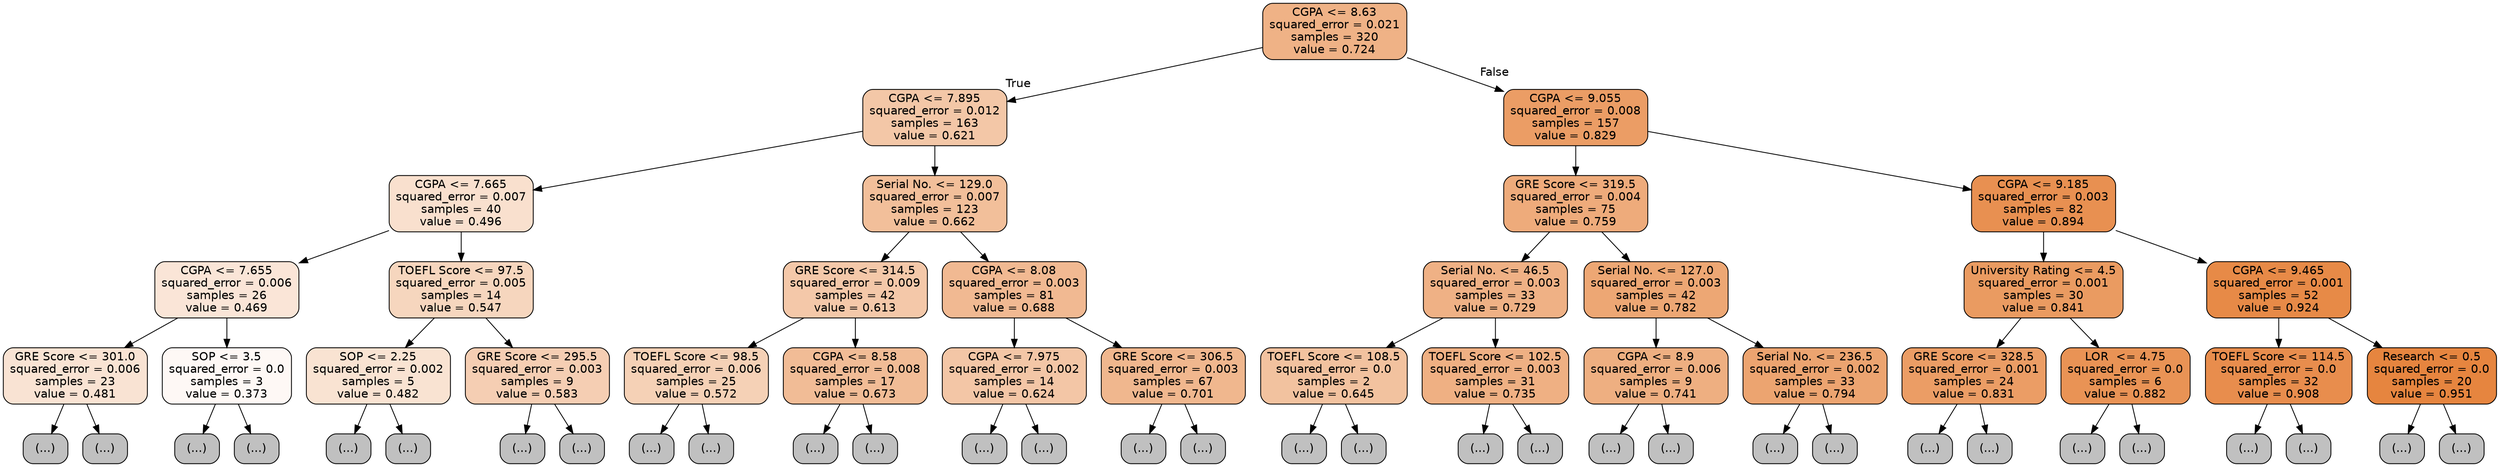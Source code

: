 digraph Tree {
node [shape=box, style="filled, rounded", color="black", fontname="helvetica"] ;
edge [fontname="helvetica"] ;
0 [label="CGPA <= 8.63\nsquared_error = 0.021\nsamples = 320\nvalue = 0.724", fillcolor="#efb286"] ;
1 [label="CGPA <= 7.895\nsquared_error = 0.012\nsamples = 163\nvalue = 0.621", fillcolor="#f3c7a7"] ;
0 -> 1 [labeldistance=2.5, labelangle=45, headlabel="True"] ;
2 [label="CGPA <= 7.665\nsquared_error = 0.007\nsamples = 40\nvalue = 0.496", fillcolor="#f9e0ce"] ;
1 -> 2 ;
3 [label="CGPA <= 7.655\nsquared_error = 0.006\nsamples = 26\nvalue = 0.469", fillcolor="#fae5d7"] ;
2 -> 3 ;
4 [label="GRE Score <= 301.0\nsquared_error = 0.006\nsamples = 23\nvalue = 0.481", fillcolor="#f9e3d3"] ;
3 -> 4 ;
5 [label="(...)", fillcolor="#C0C0C0"] ;
4 -> 5 ;
30 [label="(...)", fillcolor="#C0C0C0"] ;
4 -> 30 ;
45 [label="SOP <= 3.5\nsquared_error = 0.0\nsamples = 3\nvalue = 0.373", fillcolor="#fef8f5"] ;
3 -> 45 ;
46 [label="(...)", fillcolor="#C0C0C0"] ;
45 -> 46 ;
49 [label="(...)", fillcolor="#C0C0C0"] ;
45 -> 49 ;
50 [label="TOEFL Score <= 97.5\nsquared_error = 0.005\nsamples = 14\nvalue = 0.547", fillcolor="#f6d6be"] ;
2 -> 50 ;
51 [label="SOP <= 2.25\nsquared_error = 0.002\nsamples = 5\nvalue = 0.482", fillcolor="#f9e3d2"] ;
50 -> 51 ;
52 [label="(...)", fillcolor="#C0C0C0"] ;
51 -> 52 ;
57 [label="(...)", fillcolor="#C0C0C0"] ;
51 -> 57 ;
60 [label="GRE Score <= 295.5\nsquared_error = 0.003\nsamples = 9\nvalue = 0.583", fillcolor="#f5ceb3"] ;
50 -> 60 ;
61 [label="(...)", fillcolor="#C0C0C0"] ;
60 -> 61 ;
62 [label="(...)", fillcolor="#C0C0C0"] ;
60 -> 62 ;
77 [label="Serial No. <= 129.0\nsquared_error = 0.007\nsamples = 123\nvalue = 0.662", fillcolor="#f2bf9a"] ;
1 -> 77 ;
78 [label="GRE Score <= 314.5\nsquared_error = 0.009\nsamples = 42\nvalue = 0.613", fillcolor="#f4c8a9"] ;
77 -> 78 ;
79 [label="TOEFL Score <= 98.5\nsquared_error = 0.006\nsamples = 25\nvalue = 0.572", fillcolor="#f5d1b6"] ;
78 -> 79 ;
80 [label="(...)", fillcolor="#C0C0C0"] ;
79 -> 80 ;
81 [label="(...)", fillcolor="#C0C0C0"] ;
79 -> 81 ;
116 [label="CGPA <= 8.58\nsquared_error = 0.008\nsamples = 17\nvalue = 0.673", fillcolor="#f1bc96"] ;
78 -> 116 ;
117 [label="(...)", fillcolor="#C0C0C0"] ;
116 -> 117 ;
144 [label="(...)", fillcolor="#C0C0C0"] ;
116 -> 144 ;
145 [label="CGPA <= 8.08\nsquared_error = 0.003\nsamples = 81\nvalue = 0.688", fillcolor="#f1b992"] ;
77 -> 145 ;
146 [label="CGPA <= 7.975\nsquared_error = 0.002\nsamples = 14\nvalue = 0.624", fillcolor="#f3c6a6"] ;
145 -> 146 ;
147 [label="(...)", fillcolor="#C0C0C0"] ;
146 -> 147 ;
152 [label="(...)", fillcolor="#C0C0C0"] ;
146 -> 152 ;
171 [label="GRE Score <= 306.5\nsquared_error = 0.003\nsamples = 67\nvalue = 0.701", fillcolor="#f0b78e"] ;
145 -> 171 ;
172 [label="(...)", fillcolor="#C0C0C0"] ;
171 -> 172 ;
195 [label="(...)", fillcolor="#C0C0C0"] ;
171 -> 195 ;
292 [label="CGPA <= 9.055\nsquared_error = 0.008\nsamples = 157\nvalue = 0.829", fillcolor="#eb9d65"] ;
0 -> 292 [labeldistance=2.5, labelangle=-45, headlabel="False"] ;
293 [label="GRE Score <= 319.5\nsquared_error = 0.004\nsamples = 75\nvalue = 0.759", fillcolor="#eeab7b"] ;
292 -> 293 ;
294 [label="Serial No. <= 46.5\nsquared_error = 0.003\nsamples = 33\nvalue = 0.729", fillcolor="#efb185"] ;
293 -> 294 ;
295 [label="TOEFL Score <= 108.5\nsquared_error = 0.0\nsamples = 2\nvalue = 0.645", fillcolor="#f2c29f"] ;
294 -> 295 ;
296 [label="(...)", fillcolor="#C0C0C0"] ;
295 -> 296 ;
297 [label="(...)", fillcolor="#C0C0C0"] ;
295 -> 297 ;
298 [label="TOEFL Score <= 102.5\nsquared_error = 0.003\nsamples = 31\nvalue = 0.735", fillcolor="#efb083"] ;
294 -> 298 ;
299 [label="(...)", fillcolor="#C0C0C0"] ;
298 -> 299 ;
310 [label="(...)", fillcolor="#C0C0C0"] ;
298 -> 310 ;
357 [label="Serial No. <= 127.0\nsquared_error = 0.003\nsamples = 42\nvalue = 0.782", fillcolor="#eda774"] ;
293 -> 357 ;
358 [label="CGPA <= 8.9\nsquared_error = 0.006\nsamples = 9\nvalue = 0.741", fillcolor="#eeaf81"] ;
357 -> 358 ;
359 [label="(...)", fillcolor="#C0C0C0"] ;
358 -> 359 ;
372 [label="(...)", fillcolor="#C0C0C0"] ;
358 -> 372 ;
375 [label="Serial No. <= 236.5\nsquared_error = 0.002\nsamples = 33\nvalue = 0.794", fillcolor="#eca470"] ;
357 -> 375 ;
376 [label="(...)", fillcolor="#C0C0C0"] ;
375 -> 376 ;
393 [label="(...)", fillcolor="#C0C0C0"] ;
375 -> 393 ;
428 [label="CGPA <= 9.185\nsquared_error = 0.003\nsamples = 82\nvalue = 0.894", fillcolor="#e89051"] ;
292 -> 428 ;
429 [label="University Rating <= 4.5\nsquared_error = 0.001\nsamples = 30\nvalue = 0.841", fillcolor="#ea9b61"] ;
428 -> 429 ;
430 [label="GRE Score <= 328.5\nsquared_error = 0.001\nsamples = 24\nvalue = 0.831", fillcolor="#eb9d65"] ;
429 -> 430 ;
431 [label="(...)", fillcolor="#C0C0C0"] ;
430 -> 431 ;
462 [label="(...)", fillcolor="#C0C0C0"] ;
430 -> 462 ;
467 [label="LOR  <= 4.75\nsquared_error = 0.0\nsamples = 6\nvalue = 0.882", fillcolor="#e99355"] ;
429 -> 467 ;
468 [label="(...)", fillcolor="#C0C0C0"] ;
467 -> 468 ;
475 [label="(...)", fillcolor="#C0C0C0"] ;
467 -> 475 ;
476 [label="CGPA <= 9.465\nsquared_error = 0.001\nsamples = 52\nvalue = 0.924", fillcolor="#e78a47"] ;
428 -> 476 ;
477 [label="TOEFL Score <= 114.5\nsquared_error = 0.0\nsamples = 32\nvalue = 0.908", fillcolor="#e88d4d"] ;
476 -> 477 ;
478 [label="(...)", fillcolor="#C0C0C0"] ;
477 -> 478 ;
497 [label="(...)", fillcolor="#C0C0C0"] ;
477 -> 497 ;
518 [label="Research <= 0.5\nsquared_error = 0.0\nsamples = 20\nvalue = 0.951", fillcolor="#e6853f"] ;
476 -> 518 ;
519 [label="(...)", fillcolor="#C0C0C0"] ;
518 -> 519 ;
520 [label="(...)", fillcolor="#C0C0C0"] ;
518 -> 520 ;
}